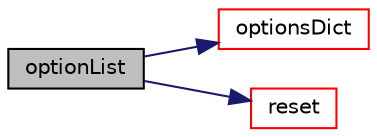 digraph "optionList"
{
  bgcolor="transparent";
  edge [fontname="Helvetica",fontsize="10",labelfontname="Helvetica",labelfontsize="10"];
  node [fontname="Helvetica",fontsize="10",shape=record];
  rankdir="LR";
  Node1 [label="optionList",height=0.2,width=0.4,color="black", fillcolor="grey75", style="filled", fontcolor="black"];
  Node1 -> Node2 [color="midnightblue",fontsize="10",style="solid",fontname="Helvetica"];
  Node2 [label="optionsDict",height=0.2,width=0.4,color="red",URL="$a01762.html#a3143a3ff2555882cc1b3d4b5ccf8559e",tooltip="Return the \"options\" sub-dictionary if present otherwise return dict. "];
  Node1 -> Node3 [color="midnightblue",fontsize="10",style="solid",fontname="Helvetica"];
  Node3 [label="reset",height=0.2,width=0.4,color="red",URL="$a01762.html#a08d5e47664d164c806dc4d18a7d139aa",tooltip="Reset the source list. "];
}
